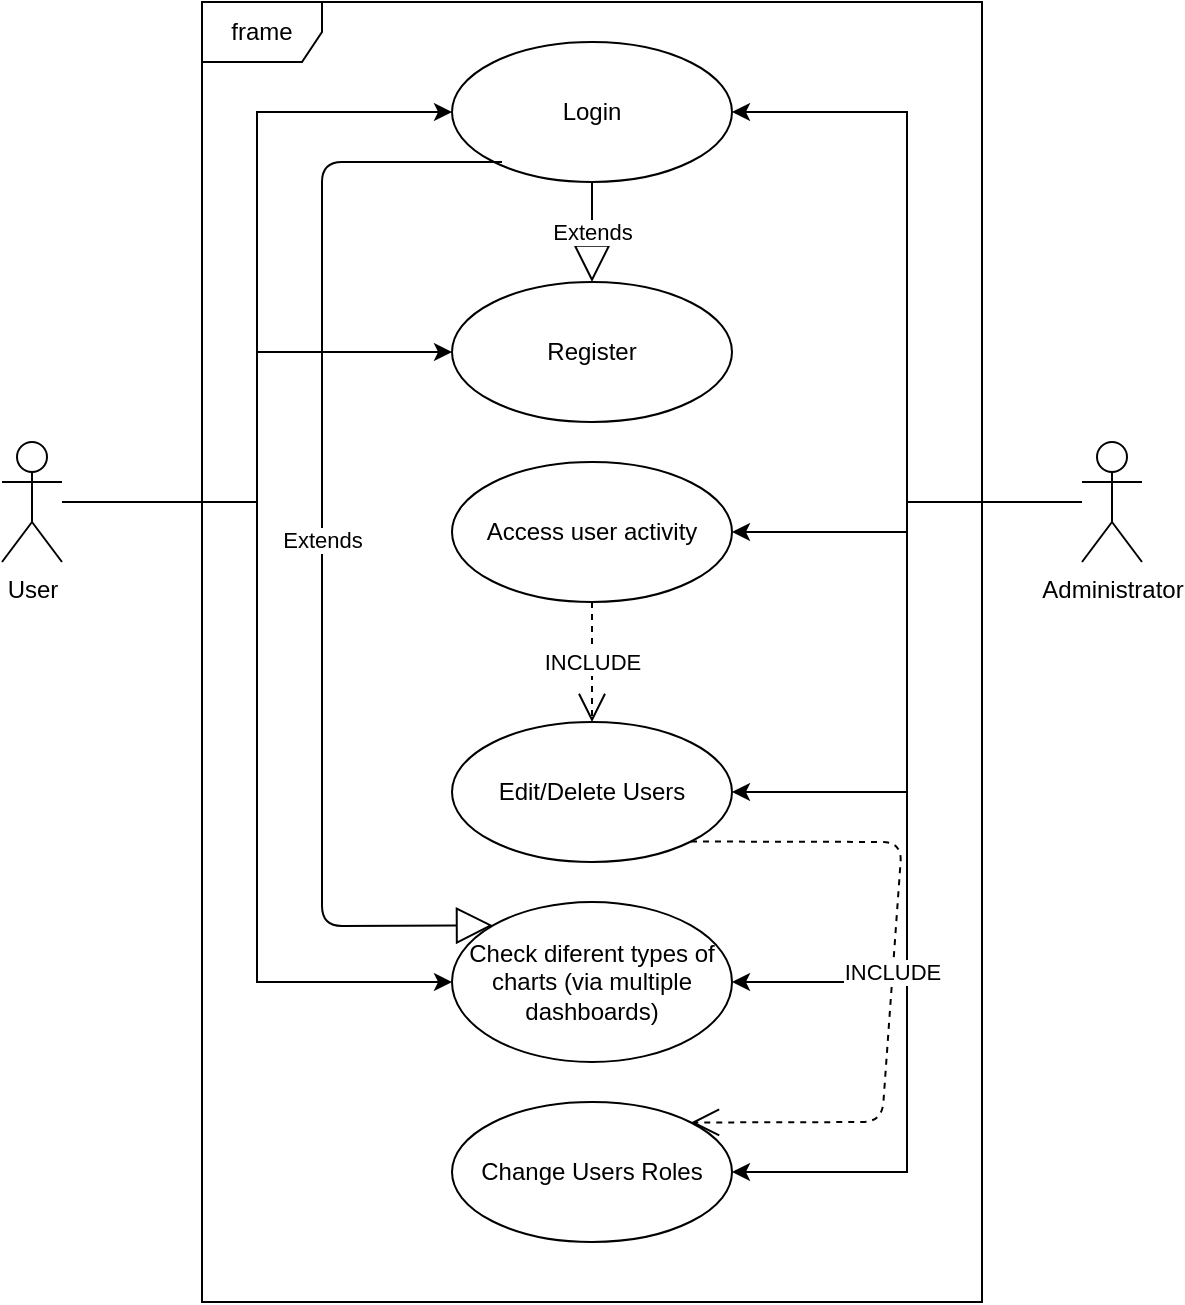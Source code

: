 <mxfile version="14.4.2" type="device"><diagram id="9m_Fn6spqKdtkDWy6bz8" name="Page-1"><mxGraphModel dx="503" dy="532" grid="1" gridSize="10" guides="1" tooltips="1" connect="1" arrows="1" fold="1" page="1" pageScale="1" pageWidth="850" pageHeight="1100" math="0" shadow="0"><root><mxCell id="0"/><mxCell id="1" parent="0"/><mxCell id="qZB5XNaTKdXXSMAhjvi5-16" style="edgeStyle=orthogonalEdgeStyle;rounded=0;orthogonalLoop=1;jettySize=auto;html=1;entryX=0;entryY=0.5;entryDx=0;entryDy=0;" edge="1" parent="1" source="qZB5XNaTKdXXSMAhjvi5-1" target="qZB5XNaTKdXXSMAhjvi5-6"><mxGeometry relative="1" as="geometry"/></mxCell><mxCell id="qZB5XNaTKdXXSMAhjvi5-17" style="edgeStyle=orthogonalEdgeStyle;rounded=0;orthogonalLoop=1;jettySize=auto;html=1;entryX=0;entryY=0.5;entryDx=0;entryDy=0;" edge="1" parent="1" source="qZB5XNaTKdXXSMAhjvi5-1" target="qZB5XNaTKdXXSMAhjvi5-7"><mxGeometry relative="1" as="geometry"/></mxCell><mxCell id="qZB5XNaTKdXXSMAhjvi5-26" style="edgeStyle=orthogonalEdgeStyle;rounded=0;orthogonalLoop=1;jettySize=auto;html=1;entryX=0;entryY=0.5;entryDx=0;entryDy=0;" edge="1" parent="1" source="qZB5XNaTKdXXSMAhjvi5-1" target="qZB5XNaTKdXXSMAhjvi5-24"><mxGeometry relative="1" as="geometry"/></mxCell><mxCell id="qZB5XNaTKdXXSMAhjvi5-1" value="User&lt;br&gt;" style="shape=umlActor;verticalLabelPosition=bottom;verticalAlign=top;html=1;" vertex="1" parent="1"><mxGeometry x="150" y="370" width="30" height="60" as="geometry"/></mxCell><mxCell id="qZB5XNaTKdXXSMAhjvi5-18" style="edgeStyle=orthogonalEdgeStyle;rounded=0;orthogonalLoop=1;jettySize=auto;html=1;entryX=1;entryY=0.5;entryDx=0;entryDy=0;" edge="1" parent="1" source="qZB5XNaTKdXXSMAhjvi5-2" target="qZB5XNaTKdXXSMAhjvi5-11"><mxGeometry relative="1" as="geometry"/></mxCell><mxCell id="qZB5XNaTKdXXSMAhjvi5-19" style="edgeStyle=orthogonalEdgeStyle;rounded=0;orthogonalLoop=1;jettySize=auto;html=1;entryX=1;entryY=0.5;entryDx=0;entryDy=0;" edge="1" parent="1" source="qZB5XNaTKdXXSMAhjvi5-2" target="qZB5XNaTKdXXSMAhjvi5-12"><mxGeometry relative="1" as="geometry"/></mxCell><mxCell id="qZB5XNaTKdXXSMAhjvi5-20" style="edgeStyle=orthogonalEdgeStyle;rounded=0;orthogonalLoop=1;jettySize=auto;html=1;entryX=1;entryY=0.5;entryDx=0;entryDy=0;" edge="1" parent="1" source="qZB5XNaTKdXXSMAhjvi5-2" target="qZB5XNaTKdXXSMAhjvi5-13"><mxGeometry relative="1" as="geometry"/></mxCell><mxCell id="qZB5XNaTKdXXSMAhjvi5-21" style="edgeStyle=orthogonalEdgeStyle;rounded=0;orthogonalLoop=1;jettySize=auto;html=1;entryX=1;entryY=0.5;entryDx=0;entryDy=0;" edge="1" parent="1" source="qZB5XNaTKdXXSMAhjvi5-2" target="qZB5XNaTKdXXSMAhjvi5-7"><mxGeometry relative="1" as="geometry"/></mxCell><mxCell id="qZB5XNaTKdXXSMAhjvi5-25" style="edgeStyle=orthogonalEdgeStyle;rounded=0;orthogonalLoop=1;jettySize=auto;html=1;entryX=1;entryY=0.5;entryDx=0;entryDy=0;" edge="1" parent="1" source="qZB5XNaTKdXXSMAhjvi5-2" target="qZB5XNaTKdXXSMAhjvi5-6"><mxGeometry relative="1" as="geometry"/></mxCell><mxCell id="qZB5XNaTKdXXSMAhjvi5-2" value="Administrator" style="shape=umlActor;verticalLabelPosition=bottom;verticalAlign=top;html=1;" vertex="1" parent="1"><mxGeometry x="690" y="370" width="30" height="60" as="geometry"/></mxCell><mxCell id="qZB5XNaTKdXXSMAhjvi5-3" value="frame" style="shape=umlFrame;whiteSpace=wrap;html=1;" vertex="1" parent="1"><mxGeometry x="250" y="150" width="390" height="650" as="geometry"/></mxCell><mxCell id="qZB5XNaTKdXXSMAhjvi5-6" value="Login" style="ellipse;whiteSpace=wrap;html=1;" vertex="1" parent="1"><mxGeometry x="375" y="170" width="140" height="70" as="geometry"/></mxCell><mxCell id="qZB5XNaTKdXXSMAhjvi5-7" value="Check diferent types of charts (via multiple dashboards)" style="ellipse;whiteSpace=wrap;html=1;" vertex="1" parent="1"><mxGeometry x="375" y="600" width="140" height="80" as="geometry"/></mxCell><mxCell id="qZB5XNaTKdXXSMAhjvi5-11" value="Access user activity" style="ellipse;whiteSpace=wrap;html=1;" vertex="1" parent="1"><mxGeometry x="375" y="380" width="140" height="70" as="geometry"/></mxCell><mxCell id="qZB5XNaTKdXXSMAhjvi5-12" value="Edit/Delete Users" style="ellipse;whiteSpace=wrap;html=1;" vertex="1" parent="1"><mxGeometry x="375" y="510" width="140" height="70" as="geometry"/></mxCell><mxCell id="qZB5XNaTKdXXSMAhjvi5-13" value="Change Users Roles" style="ellipse;whiteSpace=wrap;html=1;" vertex="1" parent="1"><mxGeometry x="375" y="700" width="140" height="70" as="geometry"/></mxCell><mxCell id="qZB5XNaTKdXXSMAhjvi5-24" value="Register" style="ellipse;whiteSpace=wrap;html=1;" vertex="1" parent="1"><mxGeometry x="375" y="290" width="140" height="70" as="geometry"/></mxCell><mxCell id="qZB5XNaTKdXXSMAhjvi5-27" value="Extends" style="endArrow=block;endSize=16;endFill=0;html=1;exitX=0.5;exitY=1;exitDx=0;exitDy=0;entryX=0.5;entryY=0;entryDx=0;entryDy=0;" edge="1" parent="1" source="qZB5XNaTKdXXSMAhjvi5-6" target="qZB5XNaTKdXXSMAhjvi5-24"><mxGeometry width="160" relative="1" as="geometry"><mxPoint x="350" y="250" as="sourcePoint"/><mxPoint x="510" y="250" as="targetPoint"/></mxGeometry></mxCell><mxCell id="qZB5XNaTKdXXSMAhjvi5-28" value="INCLUDE" style="endArrow=open;endSize=12;dashed=1;html=1;entryX=0.5;entryY=0;entryDx=0;entryDy=0;" edge="1" parent="1" source="qZB5XNaTKdXXSMAhjvi5-11" target="qZB5XNaTKdXXSMAhjvi5-12"><mxGeometry width="160" relative="1" as="geometry"><mxPoint x="215" y="425" as="sourcePoint"/><mxPoint x="215" y="425" as="targetPoint"/></mxGeometry></mxCell><mxCell id="qZB5XNaTKdXXSMAhjvi5-29" value="INCLUDE" style="endArrow=open;endSize=12;dashed=1;html=1;exitX=1;exitY=1;exitDx=0;exitDy=0;entryX=1;entryY=0;entryDx=0;entryDy=0;" edge="1" parent="1" source="qZB5XNaTKdXXSMAhjvi5-12" target="qZB5XNaTKdXXSMAhjvi5-13"><mxGeometry width="160" relative="1" as="geometry"><mxPoint x="520" y="700" as="sourcePoint"/><mxPoint x="680" y="700" as="targetPoint"/><Array as="points"><mxPoint x="600" y="570"/><mxPoint x="590" y="710"/></Array></mxGeometry></mxCell><mxCell id="qZB5XNaTKdXXSMAhjvi5-30" value="Extends" style="endArrow=block;endSize=16;endFill=0;html=1;entryX=0;entryY=0;entryDx=0;entryDy=0;" edge="1" parent="1" target="qZB5XNaTKdXXSMAhjvi5-7"><mxGeometry width="160" relative="1" as="geometry"><mxPoint x="400" y="230" as="sourcePoint"/><mxPoint x="560" y="230" as="targetPoint"/><Array as="points"><mxPoint x="310" y="230"/><mxPoint x="310" y="612"/></Array></mxGeometry></mxCell></root></mxGraphModel></diagram></mxfile>